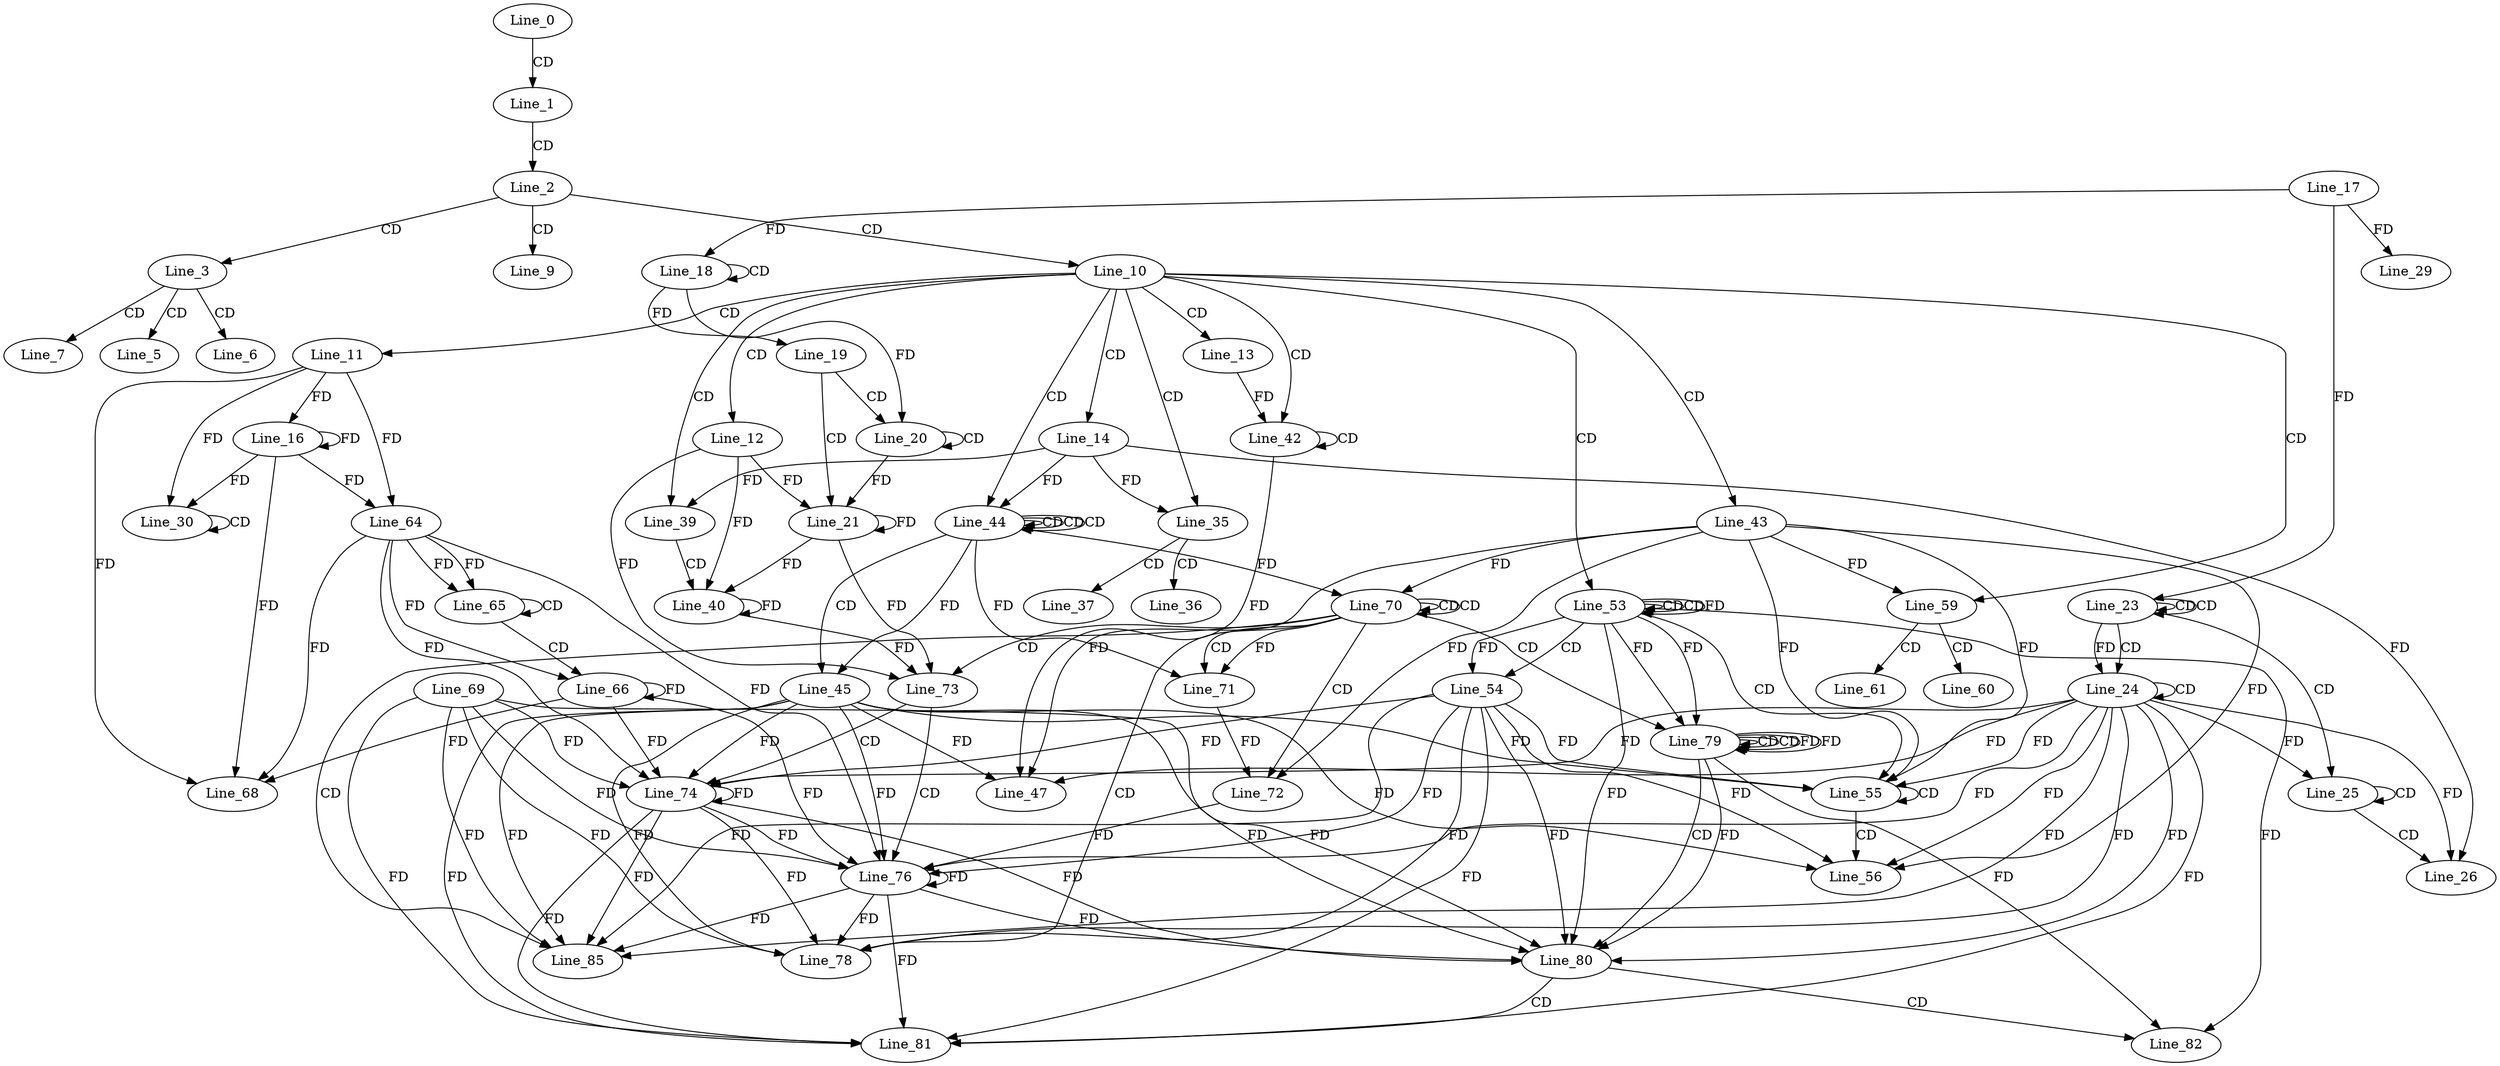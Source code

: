 digraph G {
  Line_0;
  Line_1;
  Line_2;
  Line_3;
  Line_5;
  Line_6;
  Line_7;
  Line_9;
  Line_10;
  Line_11;
  Line_12;
  Line_13;
  Line_14;
  Line_16;
  Line_18;
  Line_18;
  Line_17;
  Line_19;
  Line_20;
  Line_20;
  Line_21;
  Line_21;
  Line_23;
  Line_23;
  Line_23;
  Line_23;
  Line_24;
  Line_24;
  Line_24;
  Line_25;
  Line_25;
  Line_25;
  Line_25;
  Line_25;
  Line_25;
  Line_26;
  Line_29;
  Line_30;
  Line_30;
  Line_35;
  Line_35;
  Line_36;
  Line_37;
  Line_39;
  Line_39;
  Line_40;
  Line_42;
  Line_42;
  Line_43;
  Line_44;
  Line_44;
  Line_44;
  Line_44;
  Line_45;
  Line_45;
  Line_47;
  Line_47;
  Line_47;
  Line_47;
  Line_53;
  Line_53;
  Line_53;
  Line_53;
  Line_54;
  Line_54;
  Line_55;
  Line_55;
  Line_55;
  Line_56;
  Line_56;
  Line_59;
  Line_59;
  Line_60;
  Line_61;
  Line_64;
  Line_64;
  Line_65;
  Line_65;
  Line_66;
  Line_66;
  Line_68;
  Line_70;
  Line_70;
  Line_70;
  Line_70;
  Line_70;
  Line_71;
  Line_71;
  Line_72;
  Line_72;
  Line_73;
  Line_74;
  Line_69;
  Line_74;
  Line_76;
  Line_76;
  Line_76;
  Line_78;
  Line_79;
  Line_79;
  Line_79;
  Line_80;
  Line_80;
  Line_81;
  Line_81;
  Line_82;
  Line_85;
  Line_0 -> Line_1 [ label="CD" ];
  Line_1 -> Line_2 [ label="CD" ];
  Line_2 -> Line_3 [ label="CD" ];
  Line_3 -> Line_5 [ label="CD" ];
  Line_3 -> Line_6 [ label="CD" ];
  Line_3 -> Line_7 [ label="CD" ];
  Line_2 -> Line_9 [ label="CD" ];
  Line_2 -> Line_10 [ label="CD" ];
  Line_10 -> Line_11 [ label="CD" ];
  Line_10 -> Line_12 [ label="CD" ];
  Line_10 -> Line_13 [ label="CD" ];
  Line_10 -> Line_14 [ label="CD" ];
  Line_11 -> Line_16 [ label="FD" ];
  Line_16 -> Line_16 [ label="FD" ];
  Line_18 -> Line_18 [ label="CD" ];
  Line_17 -> Line_18 [ label="FD" ];
  Line_18 -> Line_19 [ label="FD" ];
  Line_19 -> Line_20 [ label="CD" ];
  Line_20 -> Line_20 [ label="CD" ];
  Line_18 -> Line_20 [ label="FD" ];
  Line_19 -> Line_21 [ label="CD" ];
  Line_12 -> Line_21 [ label="FD" ];
  Line_21 -> Line_21 [ label="FD" ];
  Line_20 -> Line_21 [ label="FD" ];
  Line_23 -> Line_23 [ label="CD" ];
  Line_23 -> Line_23 [ label="CD" ];
  Line_17 -> Line_23 [ label="FD" ];
  Line_23 -> Line_24 [ label="CD" ];
  Line_24 -> Line_24 [ label="CD" ];
  Line_23 -> Line_24 [ label="FD" ];
  Line_23 -> Line_25 [ label="CD" ];
  Line_24 -> Line_25 [ label="FD" ];
  Line_25 -> Line_25 [ label="CD" ];
  Line_25 -> Line_26 [ label="CD" ];
  Line_14 -> Line_26 [ label="FD" ];
  Line_24 -> Line_26 [ label="FD" ];
  Line_17 -> Line_29 [ label="FD" ];
  Line_30 -> Line_30 [ label="CD" ];
  Line_11 -> Line_30 [ label="FD" ];
  Line_16 -> Line_30 [ label="FD" ];
  Line_10 -> Line_35 [ label="CD" ];
  Line_14 -> Line_35 [ label="FD" ];
  Line_35 -> Line_36 [ label="CD" ];
  Line_35 -> Line_37 [ label="CD" ];
  Line_10 -> Line_39 [ label="CD" ];
  Line_14 -> Line_39 [ label="FD" ];
  Line_39 -> Line_40 [ label="CD" ];
  Line_12 -> Line_40 [ label="FD" ];
  Line_21 -> Line_40 [ label="FD" ];
  Line_40 -> Line_40 [ label="FD" ];
  Line_10 -> Line_42 [ label="CD" ];
  Line_42 -> Line_42 [ label="CD" ];
  Line_13 -> Line_42 [ label="FD" ];
  Line_10 -> Line_43 [ label="CD" ];
  Line_10 -> Line_44 [ label="CD" ];
  Line_44 -> Line_44 [ label="CD" ];
  Line_44 -> Line_44 [ label="CD" ];
  Line_44 -> Line_44 [ label="CD" ];
  Line_14 -> Line_44 [ label="FD" ];
  Line_44 -> Line_45 [ label="CD" ];
  Line_44 -> Line_45 [ label="FD" ];
  Line_43 -> Line_47 [ label="FD" ];
  Line_45 -> Line_47 [ label="FD" ];
  Line_24 -> Line_47 [ label="FD" ];
  Line_42 -> Line_47 [ label="FD" ];
  Line_10 -> Line_53 [ label="CD" ];
  Line_53 -> Line_53 [ label="CD" ];
  Line_53 -> Line_53 [ label="CD" ];
  Line_53 -> Line_53 [ label="FD" ];
  Line_53 -> Line_54 [ label="CD" ];
  Line_53 -> Line_54 [ label="FD" ];
  Line_53 -> Line_55 [ label="CD" ];
  Line_43 -> Line_55 [ label="FD" ];
  Line_55 -> Line_55 [ label="CD" ];
  Line_43 -> Line_55 [ label="FD" ];
  Line_54 -> Line_55 [ label="FD" ];
  Line_45 -> Line_55 [ label="FD" ];
  Line_24 -> Line_55 [ label="FD" ];
  Line_55 -> Line_56 [ label="CD" ];
  Line_43 -> Line_56 [ label="FD" ];
  Line_54 -> Line_56 [ label="FD" ];
  Line_45 -> Line_56 [ label="FD" ];
  Line_24 -> Line_56 [ label="FD" ];
  Line_10 -> Line_59 [ label="CD" ];
  Line_43 -> Line_59 [ label="FD" ];
  Line_59 -> Line_60 [ label="CD" ];
  Line_59 -> Line_61 [ label="CD" ];
  Line_11 -> Line_64 [ label="FD" ];
  Line_16 -> Line_64 [ label="FD" ];
  Line_64 -> Line_65 [ label="FD" ];
  Line_65 -> Line_65 [ label="CD" ];
  Line_64 -> Line_65 [ label="FD" ];
  Line_65 -> Line_66 [ label="CD" ];
  Line_64 -> Line_66 [ label="FD" ];
  Line_66 -> Line_66 [ label="FD" ];
  Line_11 -> Line_68 [ label="FD" ];
  Line_16 -> Line_68 [ label="FD" ];
  Line_64 -> Line_68 [ label="FD" ];
  Line_66 -> Line_68 [ label="FD" ];
  Line_70 -> Line_70 [ label="CD" ];
  Line_44 -> Line_70 [ label="FD" ];
  Line_70 -> Line_70 [ label="CD" ];
  Line_43 -> Line_70 [ label="FD" ];
  Line_70 -> Line_71 [ label="CD" ];
  Line_70 -> Line_71 [ label="FD" ];
  Line_44 -> Line_71 [ label="FD" ];
  Line_70 -> Line_72 [ label="CD" ];
  Line_43 -> Line_72 [ label="FD" ];
  Line_71 -> Line_72 [ label="FD" ];
  Line_70 -> Line_73 [ label="CD" ];
  Line_12 -> Line_73 [ label="FD" ];
  Line_21 -> Line_73 [ label="FD" ];
  Line_40 -> Line_73 [ label="FD" ];
  Line_73 -> Line_74 [ label="CD" ];
  Line_74 -> Line_74 [ label="FD" ];
  Line_54 -> Line_74 [ label="FD" ];
  Line_45 -> Line_74 [ label="FD" ];
  Line_24 -> Line_74 [ label="FD" ];
  Line_69 -> Line_74 [ label="FD" ];
  Line_64 -> Line_74 [ label="FD" ];
  Line_66 -> Line_74 [ label="FD" ];
  Line_73 -> Line_76 [ label="CD" ];
  Line_74 -> Line_76 [ label="FD" ];
  Line_76 -> Line_76 [ label="FD" ];
  Line_54 -> Line_76 [ label="FD" ];
  Line_45 -> Line_76 [ label="FD" ];
  Line_24 -> Line_76 [ label="FD" ];
  Line_69 -> Line_76 [ label="FD" ];
  Line_72 -> Line_76 [ label="FD" ];
  Line_64 -> Line_76 [ label="FD" ];
  Line_66 -> Line_76 [ label="FD" ];
  Line_70 -> Line_78 [ label="CD" ];
  Line_74 -> Line_78 [ label="FD" ];
  Line_76 -> Line_78 [ label="FD" ];
  Line_54 -> Line_78 [ label="FD" ];
  Line_45 -> Line_78 [ label="FD" ];
  Line_24 -> Line_78 [ label="FD" ];
  Line_69 -> Line_78 [ label="FD" ];
  Line_70 -> Line_79 [ label="CD" ];
  Line_79 -> Line_79 [ label="CD" ];
  Line_53 -> Line_79 [ label="FD" ];
  Line_79 -> Line_79 [ label="CD" ];
  Line_79 -> Line_79 [ label="FD" ];
  Line_53 -> Line_79 [ label="FD" ];
  Line_79 -> Line_80 [ label="CD" ];
  Line_74 -> Line_80 [ label="FD" ];
  Line_76 -> Line_80 [ label="FD" ];
  Line_54 -> Line_80 [ label="FD" ];
  Line_45 -> Line_80 [ label="FD" ];
  Line_24 -> Line_80 [ label="FD" ];
  Line_69 -> Line_80 [ label="FD" ];
  Line_79 -> Line_80 [ label="FD" ];
  Line_53 -> Line_80 [ label="FD" ];
  Line_80 -> Line_81 [ label="CD" ];
  Line_74 -> Line_81 [ label="FD" ];
  Line_76 -> Line_81 [ label="FD" ];
  Line_54 -> Line_81 [ label="FD" ];
  Line_45 -> Line_81 [ label="FD" ];
  Line_24 -> Line_81 [ label="FD" ];
  Line_69 -> Line_81 [ label="FD" ];
  Line_80 -> Line_82 [ label="CD" ];
  Line_79 -> Line_82 [ label="FD" ];
  Line_53 -> Line_82 [ label="FD" ];
  Line_70 -> Line_85 [ label="CD" ];
  Line_74 -> Line_85 [ label="FD" ];
  Line_76 -> Line_85 [ label="FD" ];
  Line_54 -> Line_85 [ label="FD" ];
  Line_45 -> Line_85 [ label="FD" ];
  Line_24 -> Line_85 [ label="FD" ];
  Line_69 -> Line_85 [ label="FD" ];
  Line_79 -> Line_79 [ label="FD" ];
}
